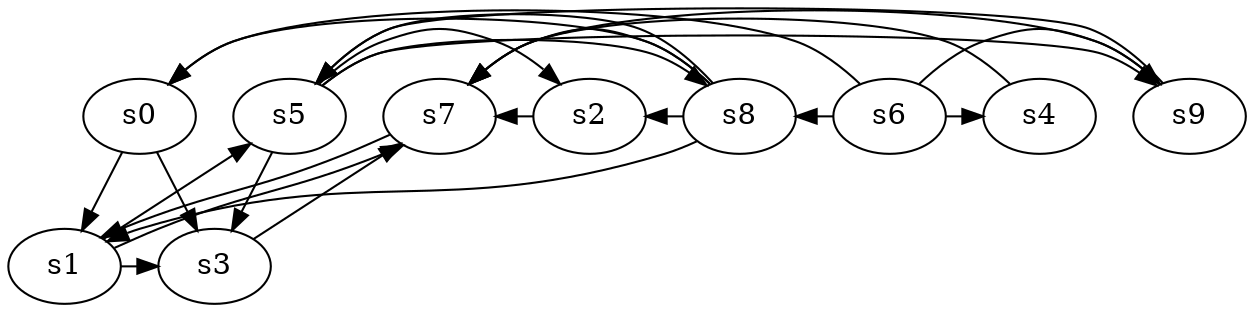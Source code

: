 digraph game_0851_complex_10 {
    s0 [name="s0", player=0, target=1];
    s1 [name="s1", player=1];
    s2 [name="s2", player=1];
    s3 [name="s3", player=0, target=1];
    s4 [name="s4", player=1];
    s5 [name="s5", player=1, target=1];
    s6 [name="s6", player=0];
    s7 [name="s7", player=1];
    s8 [name="s8", player=0, target=1];
    s9 [name="s9", player=1];

    s0 -> s1;
    s0 -> s3;
    s1 -> s3 [constraint="!(time % 6 == 0)"];
    s1 -> s5 [constraint="time % 3 == 0 && time % 3 == 1"];
    s1 -> s7 [constraint="time % 2 == 1 && time % 5 == 1"];
    s2 -> s7 [constraint="time % 4 == 1 && time % 5 == 4"];
    s3 -> s7 [constraint="time % 3 == 2 && time % 4 == 2"];
    s4 -> s7 [constraint="!(time % 5 == 2)"];
    s5 -> s2 [constraint="time % 4 == 1 && time % 4 == 3"];
    s5 -> s3 [constraint="time % 4 == 0"];
    s5 -> s8 [constraint="time % 4 == 0 && time % 5 == 3"];
    s5 -> s9 [constraint="time % 7 == 4"];
    s6 -> s0 [constraint="time % 3 == 2 && time % 3 == 2"];
    s6 -> s4 [constraint="time % 3 == 1 && time % 3 == 1"];
    s6 -> s8 [constraint="time % 3 == 2 && time % 3 == 0"];
    s6 -> s9 [constraint="time % 2 == 1 || time % 2 == 0"];
    s7 -> s1 [constraint="time % 3 == 1"];
    s8 -> s0 [constraint="time % 2 == 1 || time % 5 == 2"];
    s8 -> s1 [constraint="time % 5 == 2 || time % 4 == 3"];
    s8 -> s2 [constraint="time % 2 == 1 && time % 5 == 0"];
    s8 -> s5 [constraint="time % 3 == 1 || time % 3 == 2"];
    s8 -> s7 [constraint="time == 17"];
    s9 -> s5 [constraint="time % 3 == 1 && time % 3 == 0"];
    s9 -> s7 [constraint="!(time % 3 == 1)"];
}
